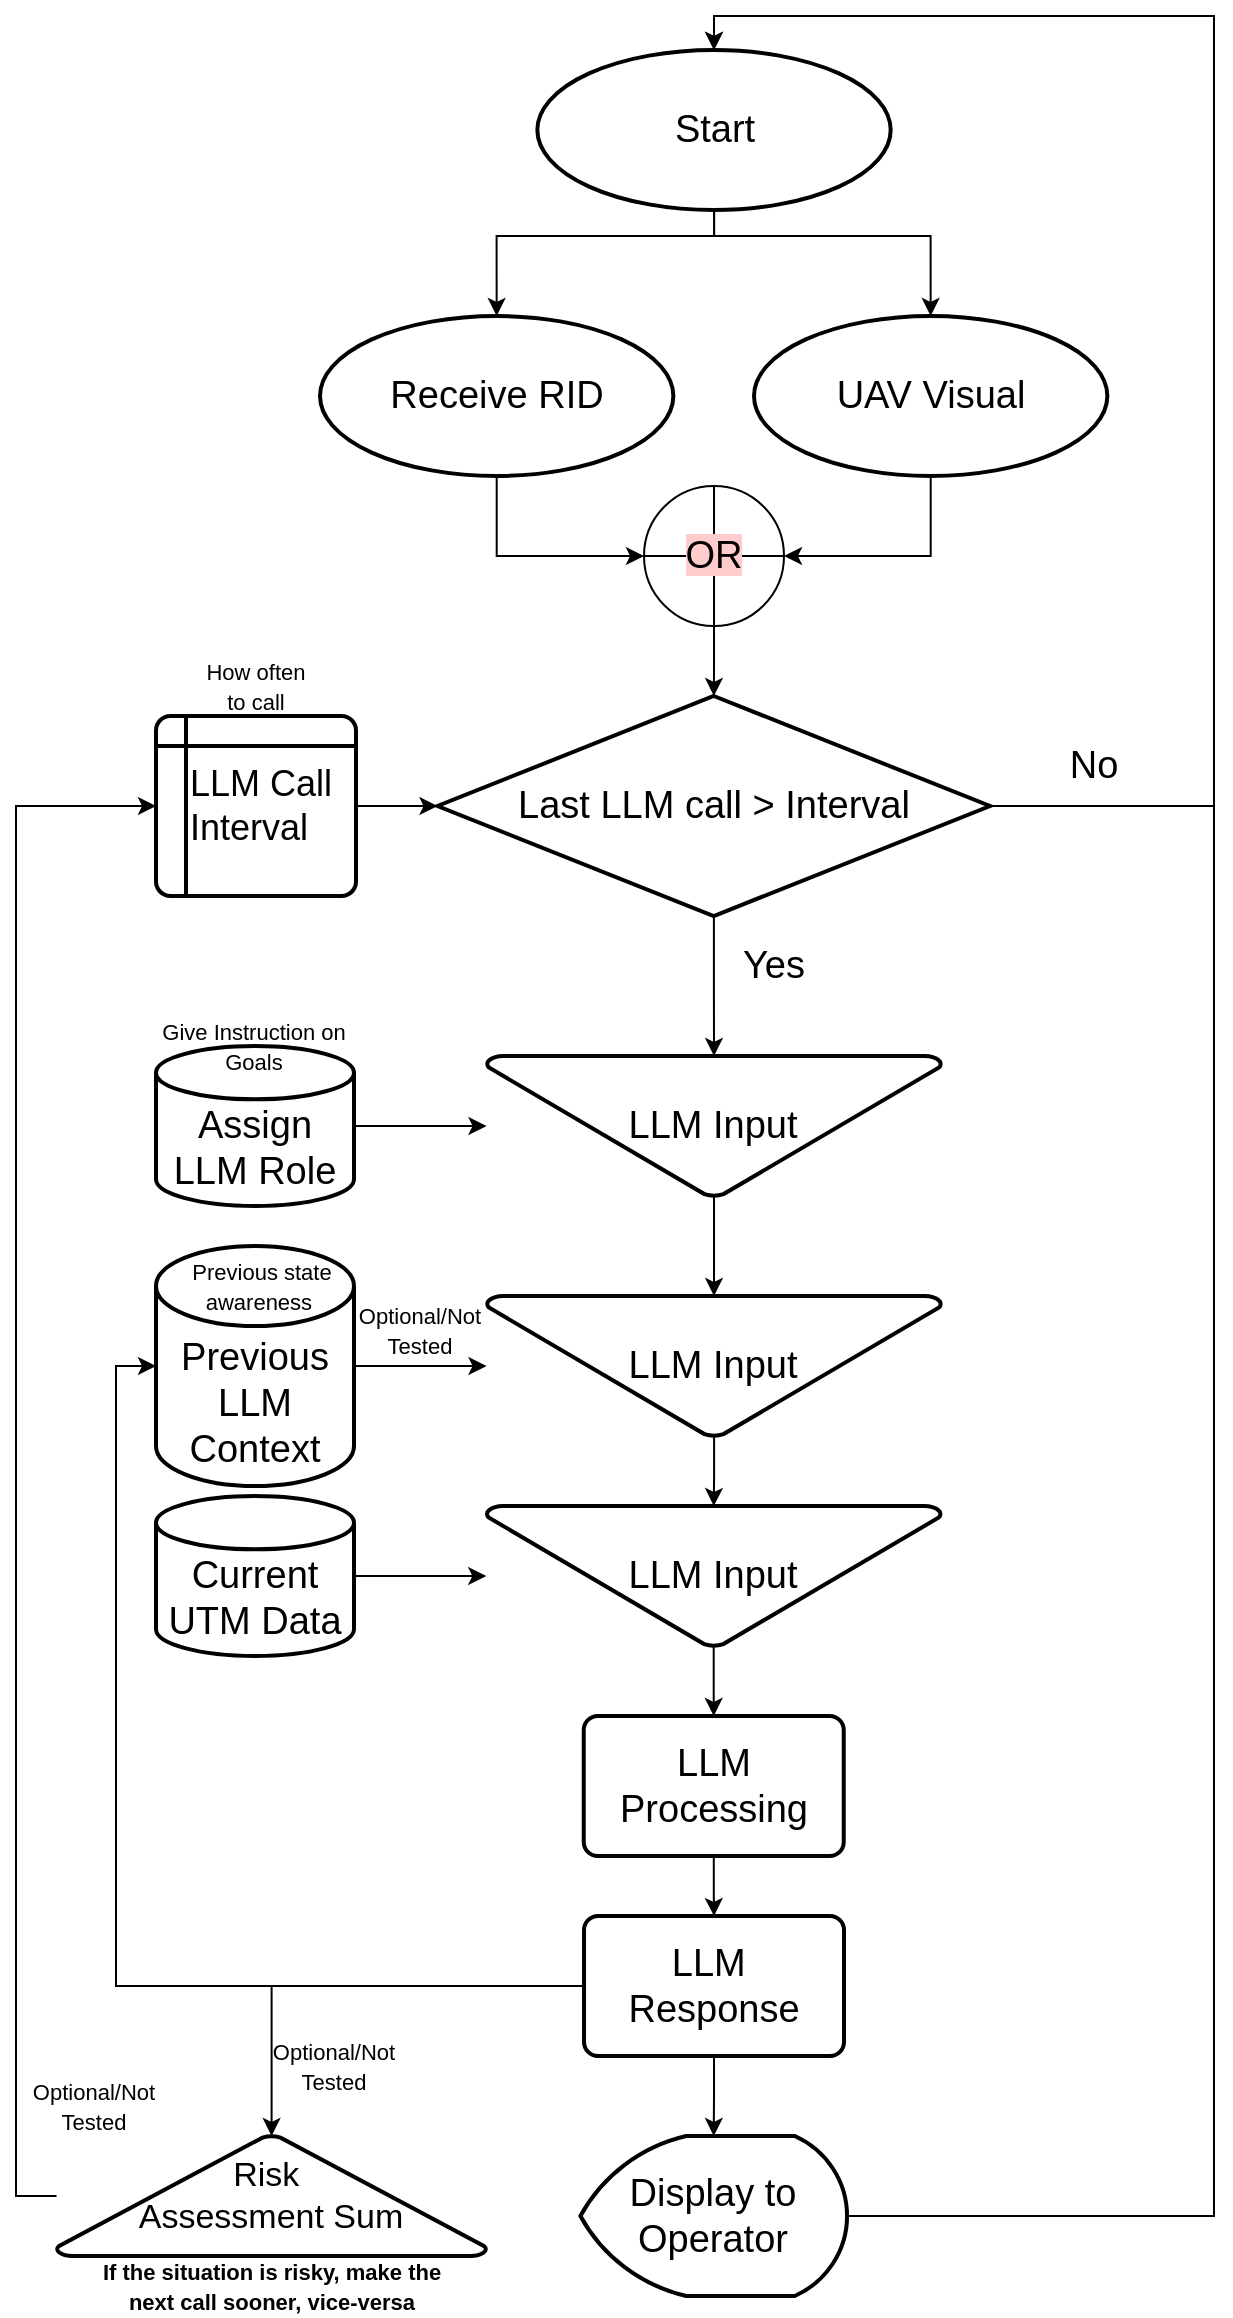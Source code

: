 <mxfile version="24.6.4" type="device">
  <diagram name="Page-1" id="Ev9KHV8LbVD18_9U95kE">
    <mxGraphModel dx="1466" dy="1103" grid="1" gridSize="10" guides="1" tooltips="1" connect="1" arrows="1" fold="1" page="1" pageScale="1" pageWidth="2339" pageHeight="3300" math="0" shadow="0">
      <root>
        <mxCell id="0" />
        <mxCell id="1" parent="0" />
        <mxCell id="PbOQyvuCumdYg59jQ3Dw-4" value="&lt;font style=&quot;font-size: 19px;&quot;&gt;Last LLM call &amp;gt; Interval&lt;/font&gt;" style="strokeWidth=2;html=1;shape=mxgraph.flowchart.decision;whiteSpace=wrap;" vertex="1" parent="1">
          <mxGeometry x="641.75" y="1050" width="276.25" height="110" as="geometry" />
        </mxCell>
        <mxCell id="PbOQyvuCumdYg59jQ3Dw-16" style="edgeStyle=orthogonalEdgeStyle;rounded=0;orthogonalLoop=1;jettySize=auto;html=1;" edge="1" parent="1" source="PbOQyvuCumdYg59jQ3Dw-8" target="PbOQyvuCumdYg59jQ3Dw-4">
          <mxGeometry relative="1" as="geometry" />
        </mxCell>
        <mxCell id="PbOQyvuCumdYg59jQ3Dw-8" value="" style="verticalLabelPosition=bottom;verticalAlign=top;html=1;shape=mxgraph.flowchart.summing_function;" vertex="1" parent="1">
          <mxGeometry x="745" y="945" width="70" height="70" as="geometry" />
        </mxCell>
        <mxCell id="PbOQyvuCumdYg59jQ3Dw-11" value="&lt;div style=&quot;font-size: 19px;&quot;&gt;Receive RID&lt;br&gt;&lt;/div&gt;" style="strokeWidth=2;html=1;shape=mxgraph.flowchart.start_1;whiteSpace=wrap;" vertex="1" parent="1">
          <mxGeometry x="583" y="860" width="176.67" height="80" as="geometry" />
        </mxCell>
        <mxCell id="PbOQyvuCumdYg59jQ3Dw-12" value="&lt;div style=&quot;font-size: 19px;&quot;&gt;UAV Visual&lt;br&gt;&lt;/div&gt;" style="strokeWidth=2;html=1;shape=mxgraph.flowchart.start_1;whiteSpace=wrap;" vertex="1" parent="1">
          <mxGeometry x="800" y="860" width="176.67" height="80" as="geometry" />
        </mxCell>
        <mxCell id="PbOQyvuCumdYg59jQ3Dw-13" style="edgeStyle=orthogonalEdgeStyle;rounded=0;orthogonalLoop=1;jettySize=auto;html=1;entryX=1;entryY=0.5;entryDx=0;entryDy=0;entryPerimeter=0;" edge="1" parent="1" source="PbOQyvuCumdYg59jQ3Dw-12" target="PbOQyvuCumdYg59jQ3Dw-8">
          <mxGeometry relative="1" as="geometry" />
        </mxCell>
        <mxCell id="PbOQyvuCumdYg59jQ3Dw-14" style="edgeStyle=orthogonalEdgeStyle;rounded=0;orthogonalLoop=1;jettySize=auto;html=1;entryX=0;entryY=0.5;entryDx=0;entryDy=0;entryPerimeter=0;" edge="1" parent="1" source="PbOQyvuCumdYg59jQ3Dw-11" target="PbOQyvuCumdYg59jQ3Dw-8">
          <mxGeometry relative="1" as="geometry" />
        </mxCell>
        <mxCell id="PbOQyvuCumdYg59jQ3Dw-15" value="&lt;font style=&quot;font-size: 18px;&quot;&gt;&amp;nbsp; &amp;nbsp;LLM Call&lt;/font&gt;&lt;div style=&quot;font-size: 18px;&quot;&gt;&lt;font style=&quot;font-size: 18px;&quot;&gt;&amp;nbsp; &amp;nbsp;Interval&lt;/font&gt;&lt;/div&gt;" style="shape=internalStorage;whiteSpace=wrap;html=1;dx=15;dy=15;rounded=1;arcSize=8;strokeWidth=2;align=left;" vertex="1" parent="1">
          <mxGeometry x="501" y="1060" width="100" height="90" as="geometry" />
        </mxCell>
        <mxCell id="PbOQyvuCumdYg59jQ3Dw-21" value="&lt;div style=&quot;font-size: 19px;&quot;&gt;Start&lt;br&gt;&lt;/div&gt;" style="strokeWidth=2;html=1;shape=mxgraph.flowchart.start_1;whiteSpace=wrap;" vertex="1" parent="1">
          <mxGeometry x="691.67" y="727" width="176.67" height="80" as="geometry" />
        </mxCell>
        <mxCell id="PbOQyvuCumdYg59jQ3Dw-22" style="edgeStyle=orthogonalEdgeStyle;rounded=0;orthogonalLoop=1;jettySize=auto;html=1;entryX=0.5;entryY=0;entryDx=0;entryDy=0;entryPerimeter=0;" edge="1" parent="1" source="PbOQyvuCumdYg59jQ3Dw-4" target="PbOQyvuCumdYg59jQ3Dw-21">
          <mxGeometry relative="1" as="geometry">
            <Array as="points">
              <mxPoint x="1030" y="1105" />
              <mxPoint x="1030" y="710" />
              <mxPoint x="780" y="710" />
            </Array>
          </mxGeometry>
        </mxCell>
        <mxCell id="PbOQyvuCumdYg59jQ3Dw-24" value="&lt;font style=&quot;font-size: 19px;&quot;&gt;No&lt;/font&gt;" style="text;html=1;align=center;verticalAlign=middle;whiteSpace=wrap;rounded=0;" vertex="1" parent="1">
          <mxGeometry x="940" y="1070" width="60" height="30" as="geometry" />
        </mxCell>
        <mxCell id="PbOQyvuCumdYg59jQ3Dw-26" style="edgeStyle=orthogonalEdgeStyle;rounded=0;orthogonalLoop=1;jettySize=auto;html=1;entryX=0;entryY=0.5;entryDx=0;entryDy=0;entryPerimeter=0;" edge="1" parent="1" source="PbOQyvuCumdYg59jQ3Dw-15" target="PbOQyvuCumdYg59jQ3Dw-4">
          <mxGeometry relative="1" as="geometry" />
        </mxCell>
        <mxCell id="PbOQyvuCumdYg59jQ3Dw-28" value="&lt;font style=&quot;font-size: 19px;&quot;&gt;Yes&lt;/font&gt;" style="text;html=1;align=center;verticalAlign=middle;whiteSpace=wrap;rounded=0;" vertex="1" parent="1">
          <mxGeometry x="780" y="1170" width="60" height="30" as="geometry" />
        </mxCell>
        <mxCell id="PbOQyvuCumdYg59jQ3Dw-30" style="edgeStyle=orthogonalEdgeStyle;rounded=0;orthogonalLoop=1;jettySize=auto;html=1;entryX=0.5;entryY=0;entryDx=0;entryDy=0;entryPerimeter=0;" edge="1" parent="1" source="PbOQyvuCumdYg59jQ3Dw-21" target="PbOQyvuCumdYg59jQ3Dw-12">
          <mxGeometry relative="1" as="geometry">
            <Array as="points">
              <mxPoint x="780" y="820" />
              <mxPoint x="888" y="820" />
            </Array>
          </mxGeometry>
        </mxCell>
        <mxCell id="PbOQyvuCumdYg59jQ3Dw-31" style="edgeStyle=orthogonalEdgeStyle;rounded=0;orthogonalLoop=1;jettySize=auto;html=1;entryX=0.5;entryY=0;entryDx=0;entryDy=0;entryPerimeter=0;" edge="1" parent="1" source="PbOQyvuCumdYg59jQ3Dw-21" target="PbOQyvuCumdYg59jQ3Dw-11">
          <mxGeometry relative="1" as="geometry">
            <Array as="points">
              <mxPoint x="780" y="820" />
              <mxPoint x="672" y="820" />
            </Array>
          </mxGeometry>
        </mxCell>
        <mxCell id="PbOQyvuCumdYg59jQ3Dw-44" style="edgeStyle=orthogonalEdgeStyle;rounded=0;orthogonalLoop=1;jettySize=auto;html=1;" edge="1" parent="1" source="PbOQyvuCumdYg59jQ3Dw-33" target="PbOQyvuCumdYg59jQ3Dw-41">
          <mxGeometry relative="1" as="geometry" />
        </mxCell>
        <mxCell id="PbOQyvuCumdYg59jQ3Dw-33" value="&lt;font style=&quot;font-size: 19px;&quot;&gt;LLM Input&lt;/font&gt;" style="strokeWidth=2;html=1;shape=mxgraph.flowchart.merge_or_storage;whiteSpace=wrap;" vertex="1" parent="1">
          <mxGeometry x="666.26" y="1230" width="227.49" height="70" as="geometry" />
        </mxCell>
        <mxCell id="PbOQyvuCumdYg59jQ3Dw-34" style="edgeStyle=orthogonalEdgeStyle;rounded=0;orthogonalLoop=1;jettySize=auto;html=1;entryX=0.5;entryY=0;entryDx=0;entryDy=0;entryPerimeter=0;" edge="1" parent="1" source="PbOQyvuCumdYg59jQ3Dw-4" target="PbOQyvuCumdYg59jQ3Dw-33">
          <mxGeometry relative="1" as="geometry" />
        </mxCell>
        <mxCell id="PbOQyvuCumdYg59jQ3Dw-37" value="&lt;div&gt;&lt;font style=&quot;font-size: 19px;&quot;&gt;&lt;br&gt;&lt;/font&gt;&lt;/div&gt;&lt;font style=&quot;font-size: 19px;&quot;&gt;&lt;div&gt;&lt;span style=&quot;background-color: initial;&quot;&gt;Assign LLM Role&lt;/span&gt;&lt;br&gt;&lt;/div&gt;&lt;/font&gt;" style="strokeWidth=2;html=1;shape=mxgraph.flowchart.database;whiteSpace=wrap;" vertex="1" parent="1">
          <mxGeometry x="501" y="1225" width="99" height="80" as="geometry" />
        </mxCell>
        <mxCell id="PbOQyvuCumdYg59jQ3Dw-38" value="&lt;font style=&quot;font-size: 19px;&quot;&gt;Display to Operator&lt;/font&gt;" style="strokeWidth=2;html=1;shape=mxgraph.flowchart.display;whiteSpace=wrap;" vertex="1" parent="1">
          <mxGeometry x="713.2" y="1770" width="133.33" height="80" as="geometry" />
        </mxCell>
        <mxCell id="PbOQyvuCumdYg59jQ3Dw-39" value="&lt;div&gt;&lt;br&gt;&lt;/div&gt;&lt;div&gt;&lt;span style=&quot;font-size: 19px;&quot;&gt;&lt;br&gt;&lt;/span&gt;&lt;/div&gt;&lt;div&gt;&lt;span style=&quot;font-size: 19px;&quot;&gt;Previous LLM Context&lt;/span&gt;&lt;br&gt;&lt;/div&gt;" style="strokeWidth=2;html=1;shape=mxgraph.flowchart.database;whiteSpace=wrap;" vertex="1" parent="1">
          <mxGeometry x="501" y="1325" width="99" height="120" as="geometry" />
        </mxCell>
        <mxCell id="PbOQyvuCumdYg59jQ3Dw-40" value="&lt;div&gt;&lt;font style=&quot;font-size: 19px;&quot;&gt;&lt;br&gt;&lt;/font&gt;&lt;/div&gt;&lt;font style=&quot;font-size: 19px;&quot;&gt;&lt;div&gt;&lt;span style=&quot;background-color: initial;&quot;&gt;Current UTM Data&lt;/span&gt;&lt;br&gt;&lt;/div&gt;&lt;/font&gt;" style="strokeWidth=2;html=1;shape=mxgraph.flowchart.database;whiteSpace=wrap;" vertex="1" parent="1">
          <mxGeometry x="501" y="1450" width="99" height="80" as="geometry" />
        </mxCell>
        <mxCell id="PbOQyvuCumdYg59jQ3Dw-41" value="&lt;font style=&quot;font-size: 19px;&quot;&gt;LLM Input&lt;/font&gt;" style="strokeWidth=2;html=1;shape=mxgraph.flowchart.merge_or_storage;whiteSpace=wrap;" vertex="1" parent="1">
          <mxGeometry x="666.26" y="1350" width="227.49" height="70" as="geometry" />
        </mxCell>
        <mxCell id="PbOQyvuCumdYg59jQ3Dw-42" style="edgeStyle=orthogonalEdgeStyle;rounded=0;orthogonalLoop=1;jettySize=auto;html=1;entryX=0;entryY=0.5;entryDx=0;entryDy=0;entryPerimeter=0;" edge="1" parent="1" source="PbOQyvuCumdYg59jQ3Dw-37" target="PbOQyvuCumdYg59jQ3Dw-33">
          <mxGeometry relative="1" as="geometry" />
        </mxCell>
        <mxCell id="PbOQyvuCumdYg59jQ3Dw-43" style="edgeStyle=orthogonalEdgeStyle;rounded=0;orthogonalLoop=1;jettySize=auto;html=1;entryX=0;entryY=0.5;entryDx=0;entryDy=0;entryPerimeter=0;" edge="1" parent="1" source="PbOQyvuCumdYg59jQ3Dw-39" target="PbOQyvuCumdYg59jQ3Dw-41">
          <mxGeometry relative="1" as="geometry" />
        </mxCell>
        <mxCell id="PbOQyvuCumdYg59jQ3Dw-49" style="edgeStyle=orthogonalEdgeStyle;rounded=0;orthogonalLoop=1;jettySize=auto;html=1;entryX=0.5;entryY=0;entryDx=0;entryDy=0;" edge="1" parent="1" source="PbOQyvuCumdYg59jQ3Dw-45" target="PbOQyvuCumdYg59jQ3Dw-48">
          <mxGeometry relative="1" as="geometry" />
        </mxCell>
        <mxCell id="PbOQyvuCumdYg59jQ3Dw-45" value="&lt;font style=&quot;font-size: 19px;&quot;&gt;LLM Input&lt;/font&gt;" style="strokeWidth=2;html=1;shape=mxgraph.flowchart.merge_or_storage;whiteSpace=wrap;" vertex="1" parent="1">
          <mxGeometry x="666.13" y="1455" width="227.49" height="70" as="geometry" />
        </mxCell>
        <mxCell id="PbOQyvuCumdYg59jQ3Dw-46" style="edgeStyle=orthogonalEdgeStyle;rounded=0;orthogonalLoop=1;jettySize=auto;html=1;entryX=0;entryY=0.5;entryDx=0;entryDy=0;entryPerimeter=0;" edge="1" parent="1" source="PbOQyvuCumdYg59jQ3Dw-40" target="PbOQyvuCumdYg59jQ3Dw-45">
          <mxGeometry relative="1" as="geometry" />
        </mxCell>
        <mxCell id="PbOQyvuCumdYg59jQ3Dw-47" style="edgeStyle=orthogonalEdgeStyle;rounded=0;orthogonalLoop=1;jettySize=auto;html=1;entryX=0.5;entryY=0;entryDx=0;entryDy=0;entryPerimeter=0;" edge="1" parent="1" source="PbOQyvuCumdYg59jQ3Dw-41" target="PbOQyvuCumdYg59jQ3Dw-45">
          <mxGeometry relative="1" as="geometry" />
        </mxCell>
        <mxCell id="PbOQyvuCumdYg59jQ3Dw-51" style="edgeStyle=orthogonalEdgeStyle;rounded=0;orthogonalLoop=1;jettySize=auto;html=1;entryX=0.5;entryY=0;entryDx=0;entryDy=0;" edge="1" parent="1" source="PbOQyvuCumdYg59jQ3Dw-48" target="PbOQyvuCumdYg59jQ3Dw-50">
          <mxGeometry relative="1" as="geometry" />
        </mxCell>
        <mxCell id="PbOQyvuCumdYg59jQ3Dw-48" value="&lt;font style=&quot;font-size: 19px;&quot;&gt;LLM Processing&lt;/font&gt;" style="rounded=1;whiteSpace=wrap;html=1;absoluteArcSize=1;arcSize=14;strokeWidth=2;" vertex="1" parent="1">
          <mxGeometry x="714.87" y="1560" width="130" height="70" as="geometry" />
        </mxCell>
        <mxCell id="PbOQyvuCumdYg59jQ3Dw-57" style="edgeStyle=orthogonalEdgeStyle;rounded=0;orthogonalLoop=1;jettySize=auto;html=1;" edge="1" parent="1" source="PbOQyvuCumdYg59jQ3Dw-50" target="PbOQyvuCumdYg59jQ3Dw-55">
          <mxGeometry relative="1" as="geometry" />
        </mxCell>
        <mxCell id="PbOQyvuCumdYg59jQ3Dw-50" value="&lt;font style=&quot;font-size: 19px;&quot;&gt;LLM&amp;nbsp;&lt;/font&gt;&lt;div&gt;&lt;font style=&quot;font-size: 19px;&quot;&gt;Response&lt;/font&gt;&lt;/div&gt;" style="rounded=1;whiteSpace=wrap;html=1;absoluteArcSize=1;arcSize=14;strokeWidth=2;" vertex="1" parent="1">
          <mxGeometry x="715.01" y="1660" width="130" height="70" as="geometry" />
        </mxCell>
        <mxCell id="PbOQyvuCumdYg59jQ3Dw-52" style="edgeStyle=orthogonalEdgeStyle;rounded=0;orthogonalLoop=1;jettySize=auto;html=1;exitX=0;exitY=0.5;exitDx=0;exitDy=0;entryX=0;entryY=0.5;entryDx=0;entryDy=0;entryPerimeter=0;" edge="1" parent="1" source="PbOQyvuCumdYg59jQ3Dw-50" target="PbOQyvuCumdYg59jQ3Dw-39">
          <mxGeometry relative="1" as="geometry" />
        </mxCell>
        <mxCell id="PbOQyvuCumdYg59jQ3Dw-53" style="edgeStyle=orthogonalEdgeStyle;rounded=0;orthogonalLoop=1;jettySize=auto;html=1;entryX=0.5;entryY=0;entryDx=0;entryDy=0;entryPerimeter=0;" edge="1" parent="1" source="PbOQyvuCumdYg59jQ3Dw-50" target="PbOQyvuCumdYg59jQ3Dw-38">
          <mxGeometry relative="1" as="geometry" />
        </mxCell>
        <mxCell id="PbOQyvuCumdYg59jQ3Dw-54" style="edgeStyle=orthogonalEdgeStyle;rounded=0;orthogonalLoop=1;jettySize=auto;html=1;entryX=0.5;entryY=0;entryDx=0;entryDy=0;entryPerimeter=0;" edge="1" parent="1" source="PbOQyvuCumdYg59jQ3Dw-38" target="PbOQyvuCumdYg59jQ3Dw-21">
          <mxGeometry relative="1" as="geometry">
            <Array as="points">
              <mxPoint x="1030" y="1810" />
              <mxPoint x="1030" y="710" />
              <mxPoint x="780" y="710" />
            </Array>
          </mxGeometry>
        </mxCell>
        <mxCell id="PbOQyvuCumdYg59jQ3Dw-58" style="edgeStyle=orthogonalEdgeStyle;rounded=0;orthogonalLoop=1;jettySize=auto;html=1;entryX=0;entryY=0.5;entryDx=0;entryDy=0;" edge="1" parent="1" source="PbOQyvuCumdYg59jQ3Dw-55" target="PbOQyvuCumdYg59jQ3Dw-15">
          <mxGeometry relative="1" as="geometry">
            <Array as="points">
              <mxPoint x="431" y="1800" />
              <mxPoint x="431" y="1105" />
            </Array>
          </mxGeometry>
        </mxCell>
        <mxCell id="PbOQyvuCumdYg59jQ3Dw-55" value="&lt;font style=&quot;font-size: 17px;&quot;&gt;Risk&amp;nbsp;&lt;/font&gt;&lt;div style=&quot;font-size: 17px;&quot;&gt;&lt;font style=&quot;font-size: 17px;&quot;&gt;Assessment Sum&lt;/font&gt;&lt;/div&gt;" style="strokeWidth=2;html=1;shape=mxgraph.flowchart.extract_or_measurement;whiteSpace=wrap;" vertex="1" parent="1">
          <mxGeometry x="451.26" y="1770" width="215" height="60" as="geometry" />
        </mxCell>
        <mxCell id="PbOQyvuCumdYg59jQ3Dw-59" value="&lt;font style=&quot;font-size: 11px;&quot;&gt;Optional/Not Tested&lt;/font&gt;" style="text;html=1;align=center;verticalAlign=middle;whiteSpace=wrap;rounded=0;" vertex="1" parent="1">
          <mxGeometry x="603" y="1352" width="60" height="30" as="geometry" />
        </mxCell>
        <mxCell id="PbOQyvuCumdYg59jQ3Dw-60" value="&lt;font style=&quot;font-size: 11px;&quot;&gt;Optional/Not Tested&lt;/font&gt;" style="text;html=1;align=center;verticalAlign=middle;whiteSpace=wrap;rounded=0;" vertex="1" parent="1">
          <mxGeometry x="560" y="1720" width="60" height="30" as="geometry" />
        </mxCell>
        <mxCell id="PbOQyvuCumdYg59jQ3Dw-61" value="&lt;font style=&quot;font-size: 11px;&quot;&gt;Optional/Not Tested&lt;/font&gt;" style="text;html=1;align=center;verticalAlign=middle;whiteSpace=wrap;rounded=0;" vertex="1" parent="1">
          <mxGeometry x="440" y="1740" width="60" height="30" as="geometry" />
        </mxCell>
        <mxCell id="PbOQyvuCumdYg59jQ3Dw-62" value="&lt;font style=&quot;font-size: 19px; background-color: rgb(255, 204, 204);&quot;&gt;OR&lt;/font&gt;" style="text;html=1;align=center;verticalAlign=middle;whiteSpace=wrap;rounded=0;" vertex="1" parent="1">
          <mxGeometry x="749.87" y="965" width="60" height="30" as="geometry" />
        </mxCell>
        <mxCell id="PbOQyvuCumdYg59jQ3Dw-63" value="&lt;font style=&quot;font-size: 11px;&quot;&gt;How often to call&lt;/font&gt;" style="text;html=1;align=center;verticalAlign=middle;whiteSpace=wrap;rounded=0;" vertex="1" parent="1">
          <mxGeometry x="520.5" y="1030" width="60" height="30" as="geometry" />
        </mxCell>
        <mxCell id="PbOQyvuCumdYg59jQ3Dw-64" value="&lt;font style=&quot;font-size: 11px;&quot;&gt;Give Instruction on Goals&lt;/font&gt;" style="text;html=1;align=center;verticalAlign=middle;whiteSpace=wrap;rounded=0;" vertex="1" parent="1">
          <mxGeometry x="500" y="1210" width="99.5" height="30" as="geometry" />
        </mxCell>
        <mxCell id="PbOQyvuCumdYg59jQ3Dw-65" value="&lt;font style=&quot;font-size: 11px;&quot;&gt;Previous state awareness&amp;nbsp;&lt;/font&gt;" style="text;html=1;align=center;verticalAlign=middle;whiteSpace=wrap;rounded=0;" vertex="1" parent="1">
          <mxGeometry x="503.5" y="1330" width="99.5" height="30" as="geometry" />
        </mxCell>
        <mxCell id="PbOQyvuCumdYg59jQ3Dw-66" value="&lt;font style=&quot;font-size: 11px;&quot;&gt;If the situation is risky, make the next call sooner, vice-versa&lt;/font&gt;" style="text;html=1;align=center;verticalAlign=middle;whiteSpace=wrap;rounded=0;fontStyle=1" vertex="1" parent="1">
          <mxGeometry x="468.76" y="1830" width="180" height="30" as="geometry" />
        </mxCell>
      </root>
    </mxGraphModel>
  </diagram>
</mxfile>
